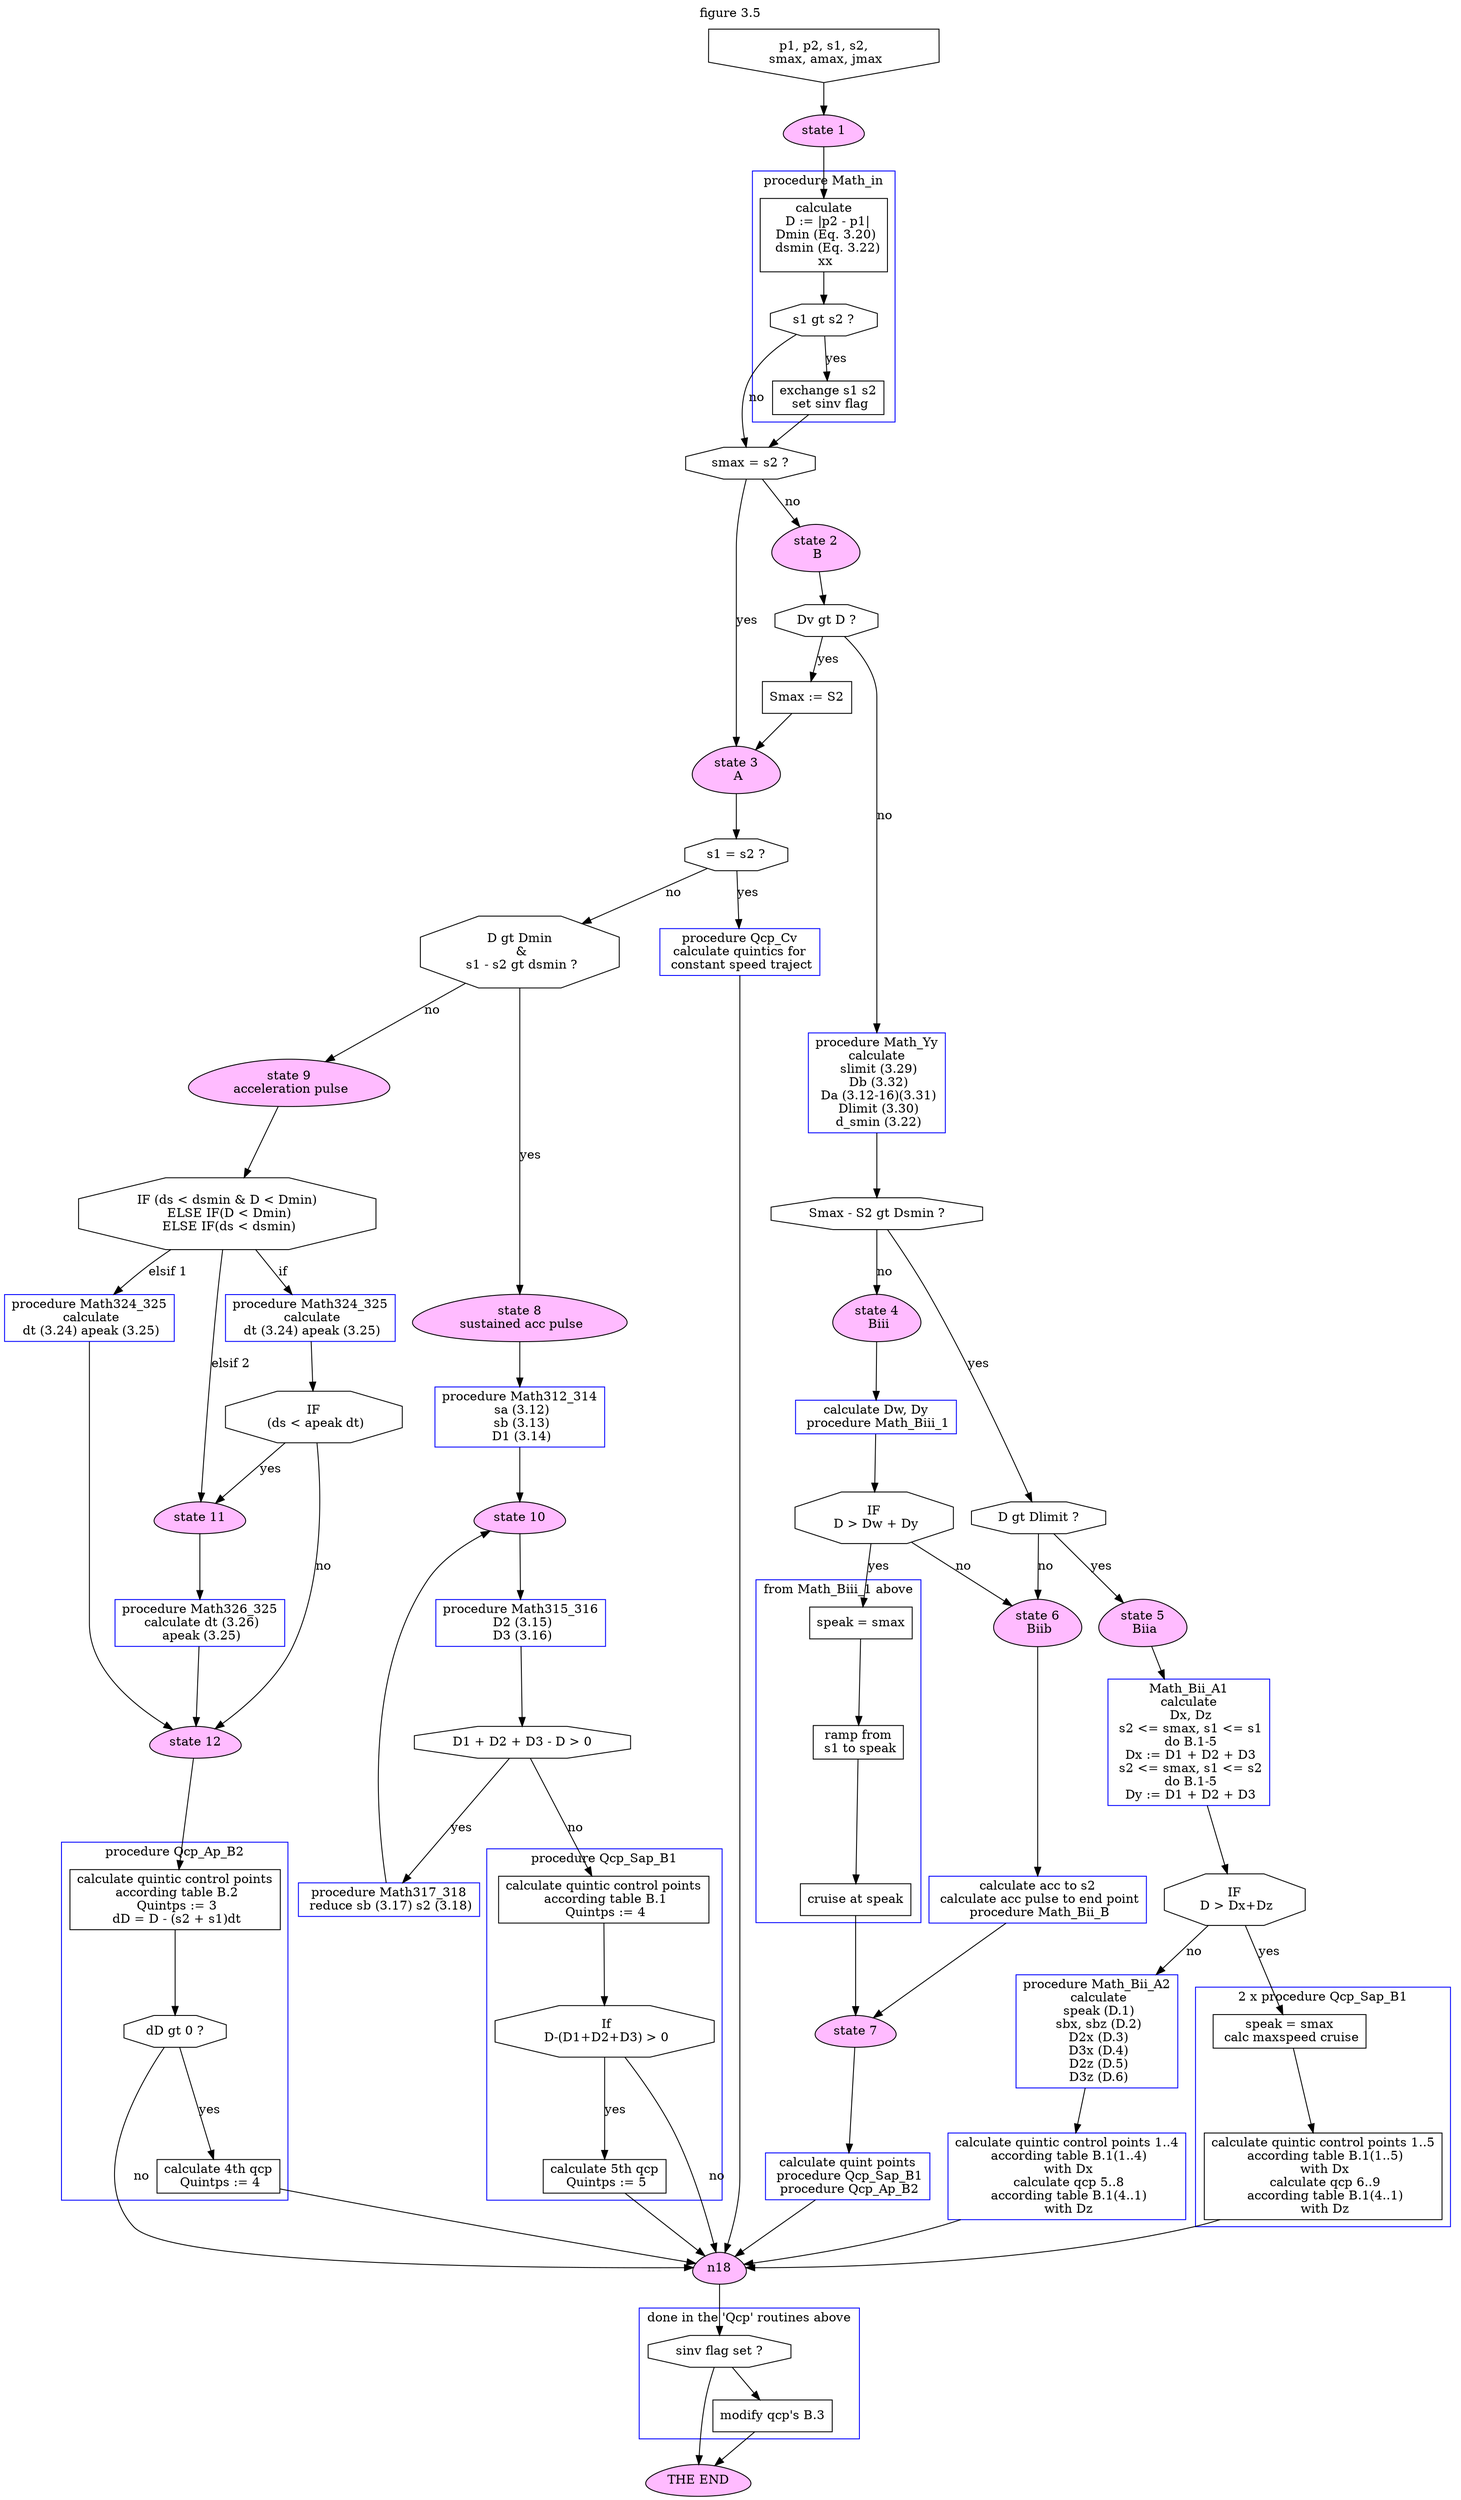 digraph "fig 3.5" {
	graph [
		fontsize = "14"
		fontname = "Times-Roman"
		fontcolor = "black"
		ratio = "1.7"
		labelloc = "t"
		label = "figure 3.5"
	]
	node [
		fontsize = "14"
		fontname = "Times-Roman"
		fontcolor = "black"
		shape = "ellipse"
		style = "solid"
	]
	edge [
		fontsize = "14"
		fontname = "Times-Roman"
		fontcolor = "black"
		style = "solid"
	]
	"n0" [
		fontsize = "14"
		fontname = "Times-Roman"
		fontcolor = "black"
		label = "p1, p2, s1, s2,\n smax, amax, jmax"
		shape = "invhouse"
		style = "solid"
	]
	"n1" [
		fontsize = "14"
		fontname = "Times-Roman"
		fontcolor = "black"
		label = "state 1"
		fillcolor = "plum1"
		shape = "egg"
		style = "filled"
	]
   subgraph "cluster_1" {
	"n39" [
		fontsize = "14"
		fontname = "Times-Roman"
		fontcolor = "black"
		label = "calculate\n  D := |p2 - p1|\n Dmin (Eq. 3.20)\n  dsmin (Eq. 3.22)\n xx"
		shape = "box"
		style = "solid"
	]
	"n2" [
		fontsize = "14"
		fontname = "Times-Roman"
		fontcolor = "black"
		label = "s1 gt s2 ?"
		shape = "octagon"
		style = "solid"
	]
	"n3" [
		fontsize = "14"
		fontname = "Times-Roman"
		fontcolor = "black"
		label = "exchange s1 s2\n set sinv flag"
		shape = "box"
		style = "solid"
	]
	label = "procedure Math_in"
	style = "solid"
	color = "blue"
    }
	"n4" [
		fontsize = "14"
		fontname = "Times-Roman"
		fontcolor = "black"
		label = "smax = s2 ?"
		shape = "octagon"
		style = "solid"
	]
	"n5" [
		fontsize = "14"
		fontname = "Times-Roman"
		fontcolor = "black"
		label = "state 2\n B"
		fillcolor = "plum1"
		shape = "egg"
		style = "filled"
	]
	"n6" [
		fontsize = "14"
		fontname = "Times-Roman"
		fontcolor = "black"
		label = "state 3\n A"
		fillcolor = "plum1"
		shape = "egg"
		style = "filled"
	]
	"n7" [
		fontsize = "14"
		fontname = "Times-Roman"
		fontcolor = "black"
		label = "Dv gt D ?"
		shape = "octagon"
		style = "solid"
	]
	"n8" [
		fontsize = "14"
		fontname = "Times-Roman"
		fontcolor = "black"
		label = "Smax := S2"
		shape = "box"
		style = "solid"
	]
	"n10" [
		fontsize = "14"
		fontname = "Times-Roman"
		fontcolor = "black"
		label = "Smax - S2 gt Dsmin ?"
		shape = "octagon"
		style = "solid"
	]
	"n11" [
		fontsize = "14"
		fontname = "Times-Roman"
		fontcolor = "black"
		label = "state 4\n Biii"
		fillcolor = "plum1"
		shape = "egg"
		style = "filled"
	]
	"n13" [
		fontsize = "14"
		fontname = "Times-Roman"
		fontcolor = "black"
		label = "D gt Dlimit ?"
		shape = "octagon"
		style = "solid"
	]
	"n14" [
		fontsize = "14"
		fontname = "Times-Roman"
		fontcolor = "black"
		label = "state 5\n Biia"
		fillcolor = "plum1"
		shape = "egg"
		style = "filled"
	]
	"n15" [
		fontsize = "14"
		fontname = "Times-Roman"
		fontcolor = "black"
		label = "state 6\n Biib"
		fillcolor = "plum1"
		shape = "egg"
		style = "filled"
	]
	"n16" [
		fontsize = "14"
		fontname = "Times-Roman"
		fontcolor = "black"
		label = "s1 = s2 ?"
		shape = "octagon"
		style = "solid"
	]
	"n17" [
		fontsize = "14"
		fontname = "Times-Roman"
		fontcolor = "black"
		label = "procedure Qcp_Cv\ncalculate quintics for\n constant speed traject"
		shape = "box"
		color = "blue"
		style = "solid"
	]
	"n18" [
		fontsize = "14"
		fontname = "Times-Roman"
		fontcolor = "black"
		label = "\N"
		fillcolor = "plum1"
		shape = "egg"
		style = "filled"
	]
	"n20" [
		fontsize = "14"
		fontname = "Times-Roman"
		fontcolor = "black"
		label = "D gt Dmin\n &\n s1 - s2 gt dsmin ?"
		shape = "octagon"
		style = "solid"
	]
	"n21" [
		fontsize = "14"
		fontname = "Times-Roman"
		fontcolor = "black"
		label = "state 8\n sustained acc pulse"
		fillcolor = "plum1"
		shape = "egg"
		style = "filled"
	]
	"n22" [
		fontsize = "14"
		fontname = "Times-Roman"
		fontcolor = "black"
		label = "state 9\n acceleration pulse"
		fillcolor = "plum1"
		shape = "egg"
		style = "filled"
	]
	"n23" [
		fontsize = "14"
		fontname = "Times-Roman"
		fontcolor = "black"
		label = "procedure Math312_314\n sa (3.12)\n sb (3.13)\n D1 (3.14)"
		shape = "box"
		color = "blue"
		style = "solid"
	]
	"n24" [
		fontsize = "14"
		fontname = "Times-Roman"
		fontcolor = "black"
		label = "state 10"
		fillcolor = "plum1"
		shape = "egg"
		style = "filled"
	]
	"n25" [
		fontsize = "14"
		fontname = "Times-Roman"
		fontcolor = "black"
		label = "procedure Math315_316\n D2 (3.15)\n D3 (3.16)"
		shape = "box"
		color = "blue"
		style = "solid"
	]
	"n26" [
		fontsize = "14"
		fontname = "Times-Roman"
		fontcolor = "black"
		label = "D1 + D2 + D3 - D > 0\n"
		shape = "octagon"
		style = "solid"
	]
	"n27" [
		fontsize = "14"
		fontname = "Times-Roman"
		fontcolor = "black"
		label = "procedure Math317_318\n reduce sb (3.17) s2 (3.18)"
		shape = "box"
		color = "blue"
		style = "solid"
	]
   subgraph "cluster_3" {
	"n28" [
		fontsize = "14"
		fontname = "Times-Roman"
		fontcolor = "black"
		label = "calculate quintic control points\n according table B.1\n Quintps := 4"
		shape = "box"
		style = "solid"
	]
	"n53" [
		fontsize = "14"
		fontname = "Times-Roman"
		fontcolor = "black"
		label = " If\n D-(D1+D2+D3) > 0"
		shape = "octagon"
		style = "solid"
	]
	"n54" [
		fontsize = "14"
		fontname = "Times-Roman"
		fontcolor = "black"
		label = "calculate 5th qcp\n Quintps := 5"
		shape = "box"
		style = "solid"
	]
	label = "procedure Qcp_Sap_B1"
	style = "solid"
	color = "blue"
    }
	"n29" [
		fontsize = "14"
		fontname = "Times-Roman"
		fontcolor = "black"
		label = "IF (ds < dsmin & D < Dmin)\n ELSE IF(D < Dmin)\n ELSE IF(ds < dsmin)"
		shape = "octagon"
		style = "solid"
	]
	"n30" [
		fontsize = "14"
		fontname = "Times-Roman"
		fontcolor = "black"
		label = "procedure Math324_325\n calculate\n dt (3.24) apeak (3.25)"
		shape = "box"
		color = "blue"
		style = "solid"
	]
	"n31" [
		fontsize = "14"
		fontname = "Times-Roman"
		fontcolor = "black"
		label = "procedure Math324_325\n calculate\n dt (3.24) apeak (3.25)"
		shape = "box"
		color = "blue"
		style = "solid"
	]
	"n32" [
		fontsize = "14"
		fontname = "Times-Roman"
		fontcolor = "black"
		label = "procedure Math326_325\n calculate dt (3.26)\n apeak (3.25)"
		shape = "box"
		color = "blue"
		style = "solid"
	]
	"n33" [
		fontsize = "14"
		fontname = "Times-Roman"
		fontcolor = "black"
		label = "state 11"
		fillcolor = "plum1"
		shape = "egg"
		style = "filled"
	]
	"n34" [
		fontsize = "14"
		fontname = "Times-Roman"
		fontcolor = "black"
		label = "IF\n (ds < apeak dt)"
		shape = "octagon"
		style = "solid"
	]
	"n35" [
		fontsize = "14"
		fontname = "Times-Roman"
		fontcolor = "black"
		label = "state 12"
		fillcolor = "plum1"
		shape = "egg"
		style = "filled"
	]
   subgraph "cluster_2" {
	"n36" [
		fontsize = "14"
		fontname = "Times-Roman"
		fontcolor = "black"
		label = "calculate quintic control points\n according table B.2\n Quintps := 3\n dD = D - (s2 + s1)dt"
		shape = "box"
		style = "solid"
	]
	"n37" [
		fontsize = "14"
		fontname = "Times-Roman"
		fontcolor = "black"
		label = "dD gt 0 ?"
		shape = "octagon"
		style = "solid"
	]
	"n38" [
		fontsize = "14"
		fontname = "Times-Roman"
		fontcolor = "black"
		label = "calculate 4th qcp\n Quintps := 4"
		shape = "box"
		style = "solid"
	]
	label = "procedure Qcp_Ap_B2"
	style = "solid"
	color = "blue"
    }
	"n40" [
		fontsize = "14"
		fontname = "Times-Roman"
		fontcolor = "black"
		label = "procedure Math_Yy\n calculate \n slimit (3.29)\n Db (3.32)\n Da (3.12-16)(3.31)\n Dlimit (3.30)\n d_smin (3.22)"
		shape = "box"
		color = "blue"
		style = "solid"
	]
	"n41" [
		fontsize = "14"
		fontname = "Times-Roman"
		fontcolor = "black"
		label = "Math_Bii_A1\ncalculate\n Dx, Dz\n s2 <= smax, s1 <= s1\n do B.1-5\n Dx := D1 + D2 + D3\n s2 <= smax, s1 <= s2\n do B.1-5\n Dy := D1 + D2 + D3\n"
		shape = "box"
		color = "blue"
		style = "solid"
	]
	"n42" [
		fontsize = "14"
		fontname = "Times-Roman"
		fontcolor = "black"
		label = "IF\n D > Dx+Dz"
		shape = "octagon"
		style = "solid"
	]
   subgraph "cluster_4" {
	"n43" [
		fontsize = "14"
		fontname = "Times-Roman"
		fontcolor = "black"
		label = "speak = smax\n calc maxspeed cruise"
		shape = "box"
		style = "solid"
	]
	"n58" [
		fontsize = "14"
		fontname = "Times-Roman"
		fontcolor = "black"
		label = "calculate quintic control points 1..5\n according table B.1(1..5)\n with Dx\n calculate qcp 6..9\n according table B.1(4..1)\n with Dz"
		shape = "box"
		style = "solid"
	]
	label = "2 x procedure Qcp_Sap_B1"
	style = "solid"
	color = "blue"
    }
	"n44" [
		fontsize = "14"
		fontname = "Times-Roman"
		fontcolor = "black"
		label = "procedure Math_Bii_A2\n calculate\n speak (D.1)\n sbx, sbz (D.2)\n D2x (D.3)\n D3x (D.4)\n D2z (D.5)\n D3z (D.6)"
		shape = "box"
		color = "blue"
		style = "solid"
	]
	"n45" [
		fontsize = "14"
		fontname = "Times-Roman"
		fontcolor = "black"
		label = "state 7"
		fillcolor = "plum1"
		shape = "egg"
		style = "filled"
	]
	"n46" [
		fontsize = "14"
		fontname = "Times-Roman"
		fontcolor = "black"
		label = "calculate quint points\n procedure Qcp_Sap_B1\n procedure Qcp_Ap_B2"
		shape = "box"
		color = "blue"
		style = "solid"
	]
	"n47" [
		fontsize = "14"
		fontname = "Times-Roman"
		fontcolor = "black"
		label = "calculate acc to s2\n calculate acc pulse to end point\n procedure Math_Bii_B"
		shape = "box"
		color = "blue"
		style = "solid"
	]
	"n48" [
		fontsize = "14"
		fontname = "Times-Roman"
		fontcolor = "black"
		label = "calculate Dw, Dy\n procedure Math_Biii_1"
		shape = "box"
		color = "blue"
		style = "solid"
	]
	"n49" [
		fontsize = "14"
		fontname = "Times-Roman"
		fontcolor = "black"
		label = "IF\n D > Dw + Dy"
		shape = "octagon"
		style = "solid"
	]
   subgraph "cluster_5" {
	"n50" [
		fontsize = "14"
		fontname = "Times-Roman"
		fontcolor = "black"
		label = "speak = smax"
		shape = "box"
		style = "solid"
	]
	"n51" [
		fontsize = "14"
		fontname = "Times-Roman"
		fontcolor = "black"
		label = "ramp from\n s1 to speak"
		shape = "box"
		style = "solid"
	]
	"n52" [
		fontsize = "14"
		fontname = "Times-Roman"
		fontcolor = "black"
		label = "cruise at speak"
		shape = "box"
		style = "solid"
	]
	label = "from Math_Biii_1 above"
	style = "solid"
	color = "blue"
    }
    subgraph "cluster_6" {
	"n55" [
		fontsize = "14"
		fontname = "Times-Roman"
		fontcolor = "black"
		label = "sinv flag set ?"
		shape = "octagon"
		style = "solid"
	]
	"n56" [
		fontsize = "14"
		fontname = "Times-Roman"
		fontcolor = "black"
		label = "modify qcp's B.3"
		shape = "box"
		style = "solid"
	]
	label = "done in the 'Qcp' routines above"
	style = "solid"
	color = "blue"
   }
	"n57" [
		fontsize = "14"
		fontname = "Times-Roman"
		fontcolor = "black"
		label = "THE END"
		fillcolor = "plum1"
		shape = "egg"
		style = "filled"
	]
	"n59" [
		fontsize = "14"
		fontname = "Times-Roman"
		fontcolor = "black"
		label = "calculate quintic control points 1..4\n according table B.1(1..4)\n with Dx\n calculate qcp 5..8\n according table B.1(4..1)\n with Dz"
		shape = "box"
		color = "blue"
		style = "solid"
	]
	"n0" -> "n1" [
		fontsize = "14"
		fontname = "Times-Roman"
		fontcolor = "black"
		style = "solid"
	]
	"n2" -> "n3" [
		fontsize = "14"
		fontname = "Times-Roman"
		fontcolor = "black"
		label = "yes"
		style = "solid"
	]
	"n3" -> "n4" [
		fontsize = "14"
		fontname = "Times-Roman"
		fontcolor = "black"
		style = "solid"
	]
	"n2" -> "n4" [
		fontsize = "14"
		fontname = "Times-Roman"
		fontcolor = "black"
		label = "no"
		style = "solid"
	]
	"n4" -> "n5" [
		fontsize = "14"
		fontname = "Times-Roman"
		fontcolor = "black"
		label = "no"
		style = "solid"
	]
	"n4" -> "n6" [
		fontsize = "14"
		fontname = "Times-Roman"
		fontcolor = "black"
		label = "yes"
		style = "solid"
	]
	"n5" -> "n7" [
		fontsize = "14"
		fontname = "Times-Roman"
		fontcolor = "black"
		style = "solid"
	]
	"n7" -> "n8" [
		fontsize = "14"
		fontname = "Times-Roman"
		fontcolor = "black"
		label = "yes"
		style = "solid"
	]
	"n8" -> "n6" [
		fontsize = "14"
		fontname = "Times-Roman"
		fontcolor = "black"
		style = "solid"
	]
	"n10" -> "n11" [
		fontsize = "14"
		fontname = "Times-Roman"
		fontcolor = "black"
		label = "no"
		style = "solid"
	]
	"n13" -> "n14" [
		fontsize = "14"
		fontname = "Times-Roman"
		fontcolor = "black"
		label = "yes"
		style = "solid"
	]
	"n13" -> "n15" [
		fontsize = "14"
		fontname = "Times-Roman"
		fontcolor = "black"
		label = "no"
		style = "solid"
	]
	"n6" -> "n16" [
		fontsize = "14"
		fontname = "Times-Roman"
		fontcolor = "black"
		style = "solid"
	]
	"n16" -> "n17" [
		fontsize = "14"
		fontname = "Times-Roman"
		fontcolor = "black"
		label = "yes"
		style = "solid"
	]
	"n17" -> "n18" [
		fontsize = "14"
		fontname = "Times-Roman"
		fontcolor = "black"
		style = "solid"
	]
	"n20" -> "n21" [
		fontsize = "14"
		fontname = "Times-Roman"
		fontcolor = "black"
		label = "yes"
		style = "solid"
	]
	"n20" -> "n22" [
		fontsize = "14"
		fontname = "Times-Roman"
		fontcolor = "black"
		label = "no"
		style = "solid"
	]
	"n21" -> "n23" [
		fontsize = "14"
		fontname = "Times-Roman"
		fontcolor = "black"
		style = "solid"
	]
	"n23" -> "n24" [
		fontsize = "14"
		fontname = "Times-Roman"
		fontcolor = "black"
		style = "solid"
	]
	"n24" -> "n25" [
		fontsize = "14"
		fontname = "Times-Roman"
		fontcolor = "black"
		style = "solid"
	]
	"n25" -> "n26" [
		fontsize = "14"
		fontname = "Times-Roman"
		fontcolor = "black"
		style = "solid"
	]
	"n26" -> "n27" [
		fontsize = "14"
		fontname = "Times-Roman"
		fontcolor = "black"
		label = "yes"
		style = "solid"
	]
	"n27" -> "n24" [
		fontsize = "14"
		fontname = "Times-Roman"
		fontcolor = "black"
		style = "solid"
	]
	"n26" -> "n28" [
		fontsize = "14"
		fontname = "Times-Roman"
		fontcolor = "black"
		label = "no"
		style = "solid"
	]
	"n22" -> "n29" [
		fontsize = "14"
		fontname = "Times-Roman"
		fontcolor = "black"
		style = "solid"
	]
	"n29" -> "n30" [
		fontsize = "14"
		fontname = "Times-Roman"
		fontcolor = "black"
		label = "elsif 1"
		style = "solid"
	]
	"n29" -> "n31" [
		fontsize = "14"
		fontname = "Times-Roman"
		fontcolor = "black"
		label = "if"
		style = "solid"
	]
	"n29" -> "n33" [
		fontsize = "14"
		fontname = "Times-Roman"
		fontcolor = "black"
		label = "elsif 2"
		style = "solid"
	]
	"n33" -> "n32" [
		fontsize = "14"
		fontname = "Times-Roman"
		fontcolor = "black"
		style = "solid"
	]
	"n31" -> "n34" [
		fontsize = "14"
		fontname = "Times-Roman"
		fontcolor = "black"
		style = "solid"
	]
	"n34" -> "n33" [
		fontsize = "14"
		fontname = "Times-Roman"
		fontcolor = "black"
		label = "yes"
		style = "solid"
	]
	"n30" -> "n35" [
		fontsize = "14"
		fontname = "Times-Roman"
		fontcolor = "black"
		style = "solid"
	]
	"n32" -> "n35" [
		fontsize = "14"
		fontname = "Times-Roman"
		fontcolor = "black"
		style = "solid"
	]
	"n34" -> "n35" [
		fontsize = "14"
		fontname = "Times-Roman"
		fontcolor = "black"
		label = "no"
		style = "solid"
	]
	"n16" -> "n20" [
		fontsize = "14"
		fontname = "Times-Roman"
		fontcolor = "black"
		label = "no"
		style = "solid"
	]
	"n35" -> "n36" [
		fontsize = "14"
		fontname = "Times-Roman"
		fontcolor = "black"
		style = "solid"
	]
	"n36" -> "n37" [
		fontsize = "14"
		fontname = "Times-Roman"
		fontcolor = "black"
		style = "solid"
	]
	"n37" -> "n38" [
		fontsize = "14"
		fontname = "Times-Roman"
		fontcolor = "black"
		label = "yes"
		style = "solid"
	]
	"n37" -> "n18" [
		fontsize = "14"
		fontname = "Times-Roman"
		fontcolor = "black"
		label = "no"
		style = "solid"
	]
	"n38" -> "n18" [
		fontsize = "14"
		fontname = "Times-Roman"
		fontcolor = "black"
		style = "solid"
	]
	"n1" -> "n39" [
		fontsize = "14"
		fontname = "Times-Roman"
		fontcolor = "black"
		style = "solid"
	]
	"n39" -> "n2" [
		fontsize = "14"
		fontname = "Times-Roman"
		fontcolor = "black"
		style = "solid"
	]
	"n7" -> "n40" [
		fontsize = "14"
		fontname = "Times-Roman"
		fontcolor = "black"
		label = "no"
		style = "solid"
	]
	"n40" -> "n10" [
		fontsize = "14"
		fontname = "Times-Roman"
		fontcolor = "black"
		style = "solid"
	]
	"n14" -> "n41" [
		fontsize = "14"
		fontname = "Times-Roman"
		fontcolor = "black"
		style = "solid"
	]
	"n41" -> "n42" [
		fontsize = "14"
		fontname = "Times-Roman"
		fontcolor = "black"
		style = "solid"
	]
	"n42" -> "n43" [
		fontsize = "14"
		fontname = "Times-Roman"
		fontcolor = "black"
		label = "yes"
		style = "solid"
	]
	"n42" -> "n44" [
		fontsize = "14"
		fontname = "Times-Roman"
		fontcolor = "black"
		label = "no"
		style = "solid"
	]
	"n10" -> "n13" [
		fontsize = "14"
		fontname = "Times-Roman"
		fontcolor = "black"
		label = "yes"
		style = "solid"
	]
	"n45" -> "n46" [
		fontsize = "14"
		fontname = "Times-Roman"
		fontcolor = "black"
		style = "solid"
	]
	"n46" -> "n18" [
		fontsize = "14"
		fontname = "Times-Roman"
		fontcolor = "black"
		style = "solid"
	]
	"n15" -> "n47" [
		fontsize = "14"
		fontname = "Times-Roman"
		fontcolor = "black"
		style = "solid"
	]
	"n47" -> "n45" [
		fontsize = "14"
		fontname = "Times-Roman"
		fontcolor = "black"
		style = "solid"
	]
	"n11" -> "n48" [
		fontsize = "14"
		fontname = "Times-Roman"
		fontcolor = "black"
		style = "solid"
	]
	"n48" -> "n49" [
		fontsize = "14"
		fontname = "Times-Roman"
		fontcolor = "black"
		style = "solid"
	]
	"n49" -> "n15" [
		fontsize = "14"
		fontname = "Times-Roman"
		fontcolor = "black"
		label = "no"
		style = "solid"
	]
	"n49" -> "n50" [
		fontsize = "14"
		fontname = "Times-Roman"
		fontcolor = "black"
		label = "yes"
		style = "solid"
	]
	"n50" -> "n51" [
		fontsize = "14"
		fontname = "Times-Roman"
		fontcolor = "black"
		style = "solid"
	]
	"n51" -> "n52" [
		fontsize = "14"
		fontname = "Times-Roman"
		fontcolor = "black"
		style = "solid"
	]
	"n52" -> "n45" [
		fontsize = "14"
		fontname = "Times-Roman"
		fontcolor = "black"
		style = "solid"
	]
	"n28" -> "n53" [
		fontsize = "14"
		fontname = "Times-Roman"
		fontcolor = "black"
		style = "solid"
	]
	"n53" -> "n54" [
		fontsize = "14"
		fontname = "Times-Roman"
		fontcolor = "black"
		label = "yes"
		style = "solid"
	]
	"n54" -> "n18" [
		fontsize = "14"
		fontname = "Times-Roman"
		fontcolor = "black"
		style = "solid"
	]
	"n53" -> "n18" [
		fontsize = "14"
		fontname = "Times-Roman"
		fontcolor = "black"
		label = "no"
		style = "solid"
	]
	"n56" -> "n57" [
		fontsize = "14"
		fontname = "Times-Roman"
		fontcolor = "black"
		style = "solid"
	]
	"n55" -> "n56" [
		fontsize = "14"
		fontname = "Times-Roman"
		fontcolor = "black"
		style = "solid"
	]
	"n18" -> "n55" [
		fontsize = "14"
		fontname = "Times-Roman"
		fontcolor = "black"
		style = "solid"
	]
	"n55" -> "n57" [
		fontsize = "14"
		fontname = "Times-Roman"
		fontcolor = "black"
		style = "solid"
	]
	"n43" -> "n58" [
		fontsize = "14"
		fontname = "Times-Roman"
		fontcolor = "black"
		style = "solid"
	]
	"n44" -> "n59" [
		fontsize = "14"
		fontname = "Times-Roman"
		fontcolor = "black"
		style = "solid"
	]
	"n59" -> "n18" [
		fontsize = "14"
		fontname = "Times-Roman"
		fontcolor = "black"
		style = "solid"
	]
	"n58" -> "n18" [
		fontsize = "14"
		fontname = "Times-Roman"
		fontcolor = "black"
		style = "solid"
	]
}

